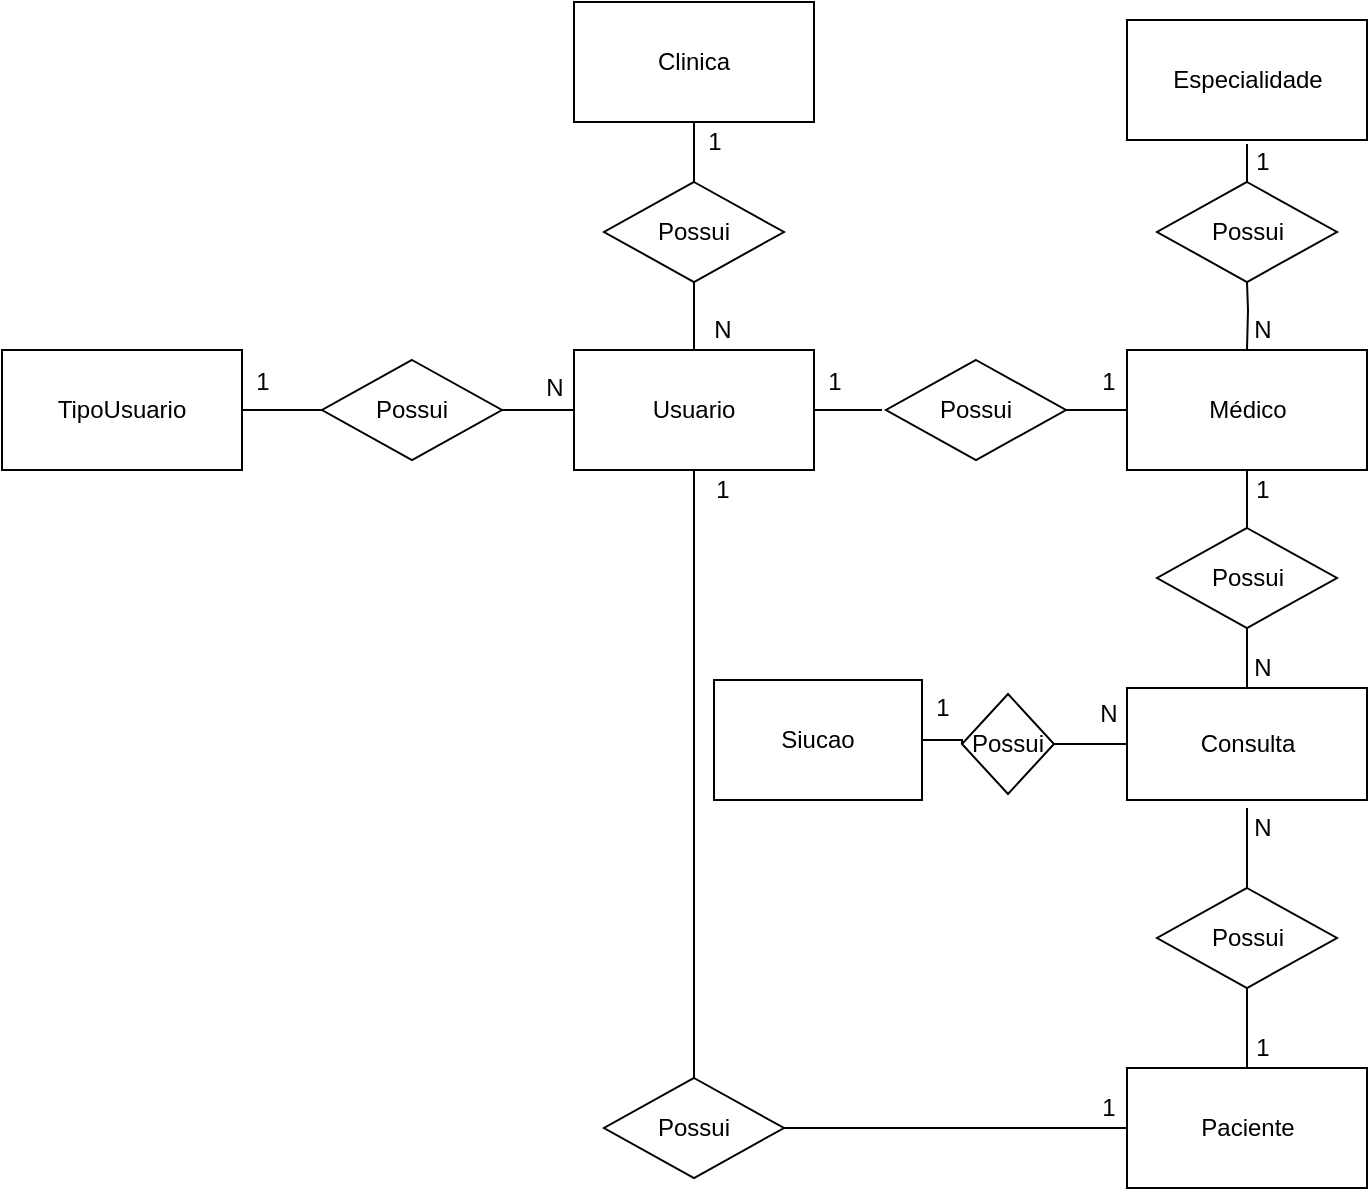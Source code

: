 <mxfile version="12.7.7" type="device" pages="2"><diagram id="RuFk4qwe4xV-EqyaMKS9" name="conceitual"><mxGraphModel dx="868" dy="457" grid="1" gridSize="10" guides="1" tooltips="1" connect="1" arrows="1" fold="1" page="1" pageScale="1" pageWidth="827" pageHeight="1169" math="0" shadow="0"><root><mxCell id="0"/><mxCell id="1" parent="0"/><mxCell id="WcSHdIo_2gc8PgyQm6v4-37" style="edgeStyle=orthogonalEdgeStyle;rounded=0;orthogonalLoop=1;jettySize=auto;html=1;entryX=0.5;entryY=0;entryDx=0;entryDy=0;endArrow=none;endFill=0;" parent="1" source="WcSHdIo_2gc8PgyQm6v4-1" target="WcSHdIo_2gc8PgyQm6v4-31" edge="1"><mxGeometry relative="1" as="geometry"/></mxCell><mxCell id="WcSHdIo_2gc8PgyQm6v4-1" value="Clinica" style="rounded=0;whiteSpace=wrap;html=1;" parent="1" vertex="1"><mxGeometry x="296" y="57" width="120" height="60" as="geometry"/></mxCell><mxCell id="WcSHdIo_2gc8PgyQm6v4-2" value="TipoUsuario" style="rounded=0;whiteSpace=wrap;html=1;" parent="1" vertex="1"><mxGeometry x="10" y="231" width="120" height="60" as="geometry"/></mxCell><mxCell id="KY5qZETHKExLNHLe4CAQ-16" style="edgeStyle=orthogonalEdgeStyle;rounded=0;orthogonalLoop=1;jettySize=auto;html=1;endArrow=none;endFill=0;" parent="1" source="WcSHdIo_2gc8PgyQm6v4-3" edge="1"><mxGeometry relative="1" as="geometry"><mxPoint x="356" y="191" as="targetPoint"/></mxGeometry></mxCell><mxCell id="KY5qZETHKExLNHLe4CAQ-46" style="edgeStyle=orthogonalEdgeStyle;rounded=0;orthogonalLoop=1;jettySize=auto;html=1;endArrow=none;endFill=0;" parent="1" source="WcSHdIo_2gc8PgyQm6v4-3" target="KY5qZETHKExLNHLe4CAQ-21" edge="1"><mxGeometry relative="1" as="geometry"/></mxCell><mxCell id="KY5qZETHKExLNHLe4CAQ-50" style="edgeStyle=orthogonalEdgeStyle;rounded=0;orthogonalLoop=1;jettySize=auto;html=1;endArrow=none;endFill=0;" parent="1" source="WcSHdIo_2gc8PgyQm6v4-3" edge="1"><mxGeometry relative="1" as="geometry"><mxPoint x="450" y="261" as="targetPoint"/></mxGeometry></mxCell><mxCell id="WcSHdIo_2gc8PgyQm6v4-3" value="Usuario" style="rounded=0;whiteSpace=wrap;html=1;" parent="1" vertex="1"><mxGeometry x="296" y="231" width="120" height="60" as="geometry"/></mxCell><mxCell id="WcSHdIo_2gc8PgyQm6v4-4" value="Paciente" style="rounded=0;whiteSpace=wrap;html=1;" parent="1" vertex="1"><mxGeometry x="572.5" y="590" width="120" height="60" as="geometry"/></mxCell><mxCell id="KY5qZETHKExLNHLe4CAQ-45" style="edgeStyle=orthogonalEdgeStyle;rounded=0;orthogonalLoop=1;jettySize=auto;html=1;endArrow=none;endFill=0;" parent="1" target="WcSHdIo_2gc8PgyQm6v4-34" edge="1"><mxGeometry relative="1" as="geometry"><mxPoint x="632.5" y="231" as="sourcePoint"/></mxGeometry></mxCell><mxCell id="XSVISD4m8qYVbYSsgPf4-9" value="" style="edgeStyle=orthogonalEdgeStyle;rounded=0;orthogonalLoop=1;jettySize=auto;html=1;endArrow=none;endFill=0;" parent="1" source="WcSHdIo_2gc8PgyQm6v4-6" target="WcSHdIo_2gc8PgyQm6v4-18" edge="1"><mxGeometry relative="1" as="geometry"/></mxCell><mxCell id="WcSHdIo_2gc8PgyQm6v4-6" value="Consulta" style="rounded=0;whiteSpace=wrap;html=1;" parent="1" vertex="1"><mxGeometry x="572.5" y="400" width="120" height="56" as="geometry"/></mxCell><mxCell id="WcSHdIo_2gc8PgyQm6v4-7" value="Especialidade" style="rounded=0;whiteSpace=wrap;html=1;" parent="1" vertex="1"><mxGeometry x="572.5" y="66" width="120" height="60" as="geometry"/></mxCell><mxCell id="KY5qZETHKExLNHLe4CAQ-51" style="edgeStyle=orthogonalEdgeStyle;rounded=0;orthogonalLoop=1;jettySize=auto;html=1;entryX=0;entryY=0.5;entryDx=0;entryDy=0;endArrow=none;endFill=0;" parent="1" source="WcSHdIo_2gc8PgyQm6v4-14" target="WcSHdIo_2gc8PgyQm6v4-5" edge="1"><mxGeometry relative="1" as="geometry"/></mxCell><mxCell id="WcSHdIo_2gc8PgyQm6v4-14" value="Possui" style="rhombus;whiteSpace=wrap;html=1;" parent="1" vertex="1"><mxGeometry x="452" y="236" width="90" height="50" as="geometry"/></mxCell><mxCell id="KY5qZETHKExLNHLe4CAQ-48" style="edgeStyle=orthogonalEdgeStyle;rounded=0;orthogonalLoop=1;jettySize=auto;html=1;entryX=1;entryY=0.5;entryDx=0;entryDy=0;endArrow=none;endFill=0;" parent="1" source="WcSHdIo_2gc8PgyQm6v4-8" target="WcSHdIo_2gc8PgyQm6v4-2" edge="1"><mxGeometry relative="1" as="geometry"/></mxCell><mxCell id="KY5qZETHKExLNHLe4CAQ-49" style="edgeStyle=orthogonalEdgeStyle;rounded=0;orthogonalLoop=1;jettySize=auto;html=1;entryX=0;entryY=0.5;entryDx=0;entryDy=0;endArrow=none;endFill=0;" parent="1" source="WcSHdIo_2gc8PgyQm6v4-8" target="WcSHdIo_2gc8PgyQm6v4-3" edge="1"><mxGeometry relative="1" as="geometry"/></mxCell><mxCell id="WcSHdIo_2gc8PgyQm6v4-8" value="Possui" style="rhombus;whiteSpace=wrap;html=1;" parent="1" vertex="1"><mxGeometry x="170" y="236" width="90" height="50" as="geometry"/></mxCell><mxCell id="KY5qZETHKExLNHLe4CAQ-52" style="edgeStyle=orthogonalEdgeStyle;rounded=0;orthogonalLoop=1;jettySize=auto;html=1;entryX=0.5;entryY=1;entryDx=0;entryDy=0;endArrow=none;endFill=0;" parent="1" source="WcSHdIo_2gc8PgyQm6v4-18" target="WcSHdIo_2gc8PgyQm6v4-5" edge="1"><mxGeometry relative="1" as="geometry"/></mxCell><mxCell id="KY5qZETHKExLNHLe4CAQ-53" style="edgeStyle=orthogonalEdgeStyle;rounded=0;orthogonalLoop=1;jettySize=auto;html=1;endArrow=none;endFill=0;" parent="1" source="WcSHdIo_2gc8PgyQm6v4-18" target="WcSHdIo_2gc8PgyQm6v4-6" edge="1"><mxGeometry relative="1" as="geometry"/></mxCell><mxCell id="WcSHdIo_2gc8PgyQm6v4-18" value="Possui" style="rhombus;whiteSpace=wrap;html=1;" parent="1" vertex="1"><mxGeometry x="587.5" y="320" width="90" height="50" as="geometry"/></mxCell><mxCell id="KY5qZETHKExLNHLe4CAQ-58" style="edgeStyle=orthogonalEdgeStyle;rounded=0;orthogonalLoop=1;jettySize=auto;html=1;entryX=0;entryY=0.5;entryDx=0;entryDy=0;endArrow=none;endFill=0;" parent="1" source="KY5qZETHKExLNHLe4CAQ-21" target="WcSHdIo_2gc8PgyQm6v4-4" edge="1"><mxGeometry relative="1" as="geometry"/></mxCell><mxCell id="KY5qZETHKExLNHLe4CAQ-21" value="Possui" style="rhombus;whiteSpace=wrap;html=1;" parent="1" vertex="1"><mxGeometry x="311" y="595" width="90" height="50" as="geometry"/></mxCell><mxCell id="WcSHdIo_2gc8PgyQm6v4-31" value="Possui" style="rhombus;whiteSpace=wrap;html=1;" parent="1" vertex="1"><mxGeometry x="311" y="147" width="90" height="50" as="geometry"/></mxCell><mxCell id="WcSHdIo_2gc8PgyQm6v4-33" style="edgeStyle=orthogonalEdgeStyle;rounded=0;orthogonalLoop=1;jettySize=auto;html=1;entryX=0.5;entryY=0;entryDx=0;entryDy=0;endArrow=none;endFill=0;" parent="1" target="WcSHdIo_2gc8PgyQm6v4-34" edge="1"><mxGeometry relative="1" as="geometry"><mxPoint x="632.5" y="128" as="sourcePoint"/></mxGeometry></mxCell><mxCell id="WcSHdIo_2gc8PgyQm6v4-34" value="Possui" style="rhombus;whiteSpace=wrap;html=1;" parent="1" vertex="1"><mxGeometry x="587.5" y="147" width="90" height="50" as="geometry"/></mxCell><mxCell id="WcSHdIo_2gc8PgyQm6v4-41" value="1" style="text;html=1;align=center;verticalAlign=middle;resizable=0;points=[];autosize=1;" parent="1" vertex="1"><mxGeometry x="356" y="117" width="20" height="20" as="geometry"/></mxCell><mxCell id="KY5qZETHKExLNHLe4CAQ-11" value="1" style="text;html=1;align=center;verticalAlign=middle;resizable=0;points=[];autosize=1;" parent="1" vertex="1"><mxGeometry x="416" y="237" width="20" height="20" as="geometry"/></mxCell><mxCell id="WcSHdIo_2gc8PgyQm6v4-5" value="Médico" style="rounded=0;whiteSpace=wrap;html=1;" parent="1" vertex="1"><mxGeometry x="572.5" y="231" width="120" height="60" as="geometry"/></mxCell><mxCell id="KY5qZETHKExLNHLe4CAQ-56" style="edgeStyle=orthogonalEdgeStyle;rounded=0;orthogonalLoop=1;jettySize=auto;html=1;entryX=0.5;entryY=0;entryDx=0;entryDy=0;endArrow=none;endFill=0;" parent="1" source="KY5qZETHKExLNHLe4CAQ-54" target="WcSHdIo_2gc8PgyQm6v4-4" edge="1"><mxGeometry relative="1" as="geometry"/></mxCell><mxCell id="KY5qZETHKExLNHLe4CAQ-57" style="edgeStyle=orthogonalEdgeStyle;rounded=0;orthogonalLoop=1;jettySize=auto;html=1;endArrow=none;endFill=0;" parent="1" source="KY5qZETHKExLNHLe4CAQ-54" edge="1"><mxGeometry relative="1" as="geometry"><mxPoint x="632.5" y="460" as="targetPoint"/></mxGeometry></mxCell><mxCell id="KY5qZETHKExLNHLe4CAQ-54" value="Possui" style="rhombus;whiteSpace=wrap;html=1;" parent="1" vertex="1"><mxGeometry x="587.5" y="500" width="90" height="50" as="geometry"/></mxCell><mxCell id="XSVISD4m8qYVbYSsgPf4-1" value="N" style="text;html=1;align=center;verticalAlign=middle;resizable=0;points=[];autosize=1;" parent="1" vertex="1"><mxGeometry x="360" y="211" width="20" height="20" as="geometry"/></mxCell><mxCell id="XSVISD4m8qYVbYSsgPf4-2" value="1" style="text;html=1;align=center;verticalAlign=middle;resizable=0;points=[];autosize=1;" parent="1" vertex="1"><mxGeometry x="552.5" y="237" width="20" height="20" as="geometry"/></mxCell><mxCell id="XSVISD4m8qYVbYSsgPf4-3" value="1" style="text;html=1;align=center;verticalAlign=middle;resizable=0;points=[];autosize=1;" parent="1" vertex="1"><mxGeometry x="130" y="237" width="20" height="20" as="geometry"/></mxCell><mxCell id="XSVISD4m8qYVbYSsgPf4-4" value="N" style="text;html=1;align=center;verticalAlign=middle;resizable=0;points=[];autosize=1;" parent="1" vertex="1"><mxGeometry x="276" y="240" width="20" height="20" as="geometry"/></mxCell><mxCell id="XSVISD4m8qYVbYSsgPf4-5" value="1" style="text;html=1;align=center;verticalAlign=middle;resizable=0;points=[];autosize=1;" parent="1" vertex="1"><mxGeometry x="630" y="127" width="20" height="20" as="geometry"/></mxCell><mxCell id="XSVISD4m8qYVbYSsgPf4-6" value="N" style="text;html=1;align=center;verticalAlign=middle;resizable=0;points=[];autosize=1;" parent="1" vertex="1"><mxGeometry x="630" y="211" width="20" height="20" as="geometry"/></mxCell><mxCell id="XSVISD4m8qYVbYSsgPf4-7" value="1" style="text;html=1;align=center;verticalAlign=middle;resizable=0;points=[];autosize=1;" parent="1" vertex="1"><mxGeometry x="630" y="291" width="20" height="20" as="geometry"/></mxCell><mxCell id="XSVISD4m8qYVbYSsgPf4-8" value="N" style="text;html=1;align=center;verticalAlign=middle;resizable=0;points=[];autosize=1;" parent="1" vertex="1"><mxGeometry x="630" y="380" width="20" height="20" as="geometry"/></mxCell><mxCell id="XSVISD4m8qYVbYSsgPf4-10" value="N" style="text;html=1;align=center;verticalAlign=middle;resizable=0;points=[];autosize=1;" parent="1" vertex="1"><mxGeometry x="630" y="460" width="20" height="20" as="geometry"/></mxCell><mxCell id="XSVISD4m8qYVbYSsgPf4-11" value="1" style="text;html=1;align=center;verticalAlign=middle;resizable=0;points=[];autosize=1;" parent="1" vertex="1"><mxGeometry x="630" y="570" width="20" height="20" as="geometry"/></mxCell><mxCell id="XSVISD4m8qYVbYSsgPf4-12" value="1" style="text;html=1;align=center;verticalAlign=middle;resizable=0;points=[];autosize=1;" parent="1" vertex="1"><mxGeometry x="552.5" y="600" width="20" height="20" as="geometry"/></mxCell><mxCell id="XSVISD4m8qYVbYSsgPf4-14" value="1" style="text;html=1;align=center;verticalAlign=middle;resizable=0;points=[];autosize=1;" parent="1" vertex="1"><mxGeometry x="360" y="291" width="20" height="20" as="geometry"/></mxCell><mxCell id="faRVFlj08n5eVRFtODTy-3" style="edgeStyle=orthogonalEdgeStyle;rounded=0;orthogonalLoop=1;jettySize=auto;html=1;endArrow=none;endFill=0;" parent="1" source="faRVFlj08n5eVRFtODTy-1" target="faRVFlj08n5eVRFtODTy-2" edge="1"><mxGeometry relative="1" as="geometry"/></mxCell><mxCell id="faRVFlj08n5eVRFtODTy-1" value="Siucao" style="rounded=0;whiteSpace=wrap;html=1;" parent="1" vertex="1"><mxGeometry x="366" y="396" width="104" height="60" as="geometry"/></mxCell><mxCell id="faRVFlj08n5eVRFtODTy-4" style="edgeStyle=orthogonalEdgeStyle;rounded=0;orthogonalLoop=1;jettySize=auto;html=1;endArrow=none;endFill=0;" parent="1" source="faRVFlj08n5eVRFtODTy-2" target="WcSHdIo_2gc8PgyQm6v4-6" edge="1"><mxGeometry relative="1" as="geometry"/></mxCell><mxCell id="faRVFlj08n5eVRFtODTy-2" value="Possui" style="rhombus;whiteSpace=wrap;html=1;" parent="1" vertex="1"><mxGeometry x="490" y="403" width="46" height="50" as="geometry"/></mxCell><mxCell id="Fd5E_0vE0dUHkSM8n6EK-1" value="1" style="text;html=1;align=center;verticalAlign=middle;resizable=0;points=[];autosize=1;" parent="1" vertex="1"><mxGeometry x="470" y="400" width="20" height="20" as="geometry"/></mxCell><mxCell id="Fd5E_0vE0dUHkSM8n6EK-2" value="N" style="text;html=1;align=center;verticalAlign=middle;resizable=0;points=[];autosize=1;" parent="1" vertex="1"><mxGeometry x="552.5" y="403" width="20" height="20" as="geometry"/></mxCell></root></mxGraphModel></diagram><diagram id="s0Ot4YhMmu0laSpEWo1T" name="logico"><mxGraphModel dx="868" dy="457" grid="1" gridSize="10" guides="1" tooltips="1" connect="1" arrows="1" fold="1" page="1" pageScale="1" pageWidth="827" pageHeight="1169" math="0" shadow="0"><root><mxCell id="5oRmXCUnmWZnpvAc9m3t-0"/><mxCell id="5oRmXCUnmWZnpvAc9m3t-1" parent="5oRmXCUnmWZnpvAc9m3t-0"/><mxCell id="AgnaZZVJQ6TPUi8dDzvD-0" value="TipoUsuario" style="swimlane;fontStyle=0;childLayout=stackLayout;horizontal=1;startSize=26;fillColor=#e0e0e0;horizontalStack=0;resizeParent=1;resizeParentMax=0;resizeLast=0;collapsible=1;marginBottom=0;swimlaneFillColor=#ffffff;align=center;fontSize=14;" parent="5oRmXCUnmWZnpvAc9m3t-1" vertex="1"><mxGeometry x="20" y="20" width="180" height="82" as="geometry"/></mxCell><mxCell id="AgnaZZVJQ6TPUi8dDzvD-1" value="IDTipoUsuario(int)" style="shape=partialRectangle;top=0;left=0;right=0;bottom=1;align=left;verticalAlign=middle;fillColor=none;spacingLeft=34;spacingRight=4;overflow=hidden;rotatable=0;points=[[0,0.5],[1,0.5]];portConstraint=eastwest;dropTarget=0;fontStyle=5;fontSize=12;" parent="AgnaZZVJQ6TPUi8dDzvD-0" vertex="1"><mxGeometry y="26" width="180" height="30" as="geometry"/></mxCell><mxCell id="AgnaZZVJQ6TPUi8dDzvD-2" value="PK" style="shape=partialRectangle;top=0;left=0;bottom=0;fillColor=none;align=left;verticalAlign=middle;spacingLeft=4;spacingRight=4;overflow=hidden;rotatable=0;points=[];portConstraint=eastwest;part=1;fontSize=12;" parent="AgnaZZVJQ6TPUi8dDzvD-1" vertex="1" connectable="0"><mxGeometry width="30" height="30" as="geometry"/></mxCell><mxCell id="AgnaZZVJQ6TPUi8dDzvD-3" value="TituloTipoUsario(varchar)" style="shape=partialRectangle;top=0;left=0;right=0;bottom=0;align=left;verticalAlign=top;fillColor=none;spacingLeft=34;spacingRight=4;overflow=hidden;rotatable=0;points=[[0,0.5],[1,0.5]];portConstraint=eastwest;dropTarget=0;fontSize=12;" parent="AgnaZZVJQ6TPUi8dDzvD-0" vertex="1"><mxGeometry y="56" width="180" height="26" as="geometry"/></mxCell><mxCell id="AgnaZZVJQ6TPUi8dDzvD-4" value="" style="shape=partialRectangle;top=0;left=0;bottom=0;fillColor=none;align=left;verticalAlign=top;spacingLeft=4;spacingRight=4;overflow=hidden;rotatable=0;points=[];portConstraint=eastwest;part=1;fontSize=12;" parent="AgnaZZVJQ6TPUi8dDzvD-3" vertex="1" connectable="0"><mxGeometry width="30" height="26" as="geometry"/></mxCell><mxCell id="AgnaZZVJQ6TPUi8dDzvD-11" value="Clinica" style="swimlane;fontStyle=0;childLayout=stackLayout;horizontal=1;startSize=26;fillColor=#e0e0e0;horizontalStack=0;resizeParent=1;resizeParentMax=0;resizeLast=0;collapsible=1;marginBottom=0;swimlaneFillColor=#ffffff;align=center;fontSize=14;" parent="5oRmXCUnmWZnpvAc9m3t-1" vertex="1"><mxGeometry x="630" y="20" width="170" height="200" as="geometry"/></mxCell><mxCell id="AgnaZZVJQ6TPUi8dDzvD-12" value="IDClinica(int)" style="shape=partialRectangle;top=0;left=0;right=0;bottom=1;align=left;verticalAlign=middle;fillColor=none;spacingLeft=34;spacingRight=4;overflow=hidden;rotatable=0;points=[[0,0.5],[1,0.5]];portConstraint=eastwest;dropTarget=0;fontStyle=5;fontSize=12;" parent="AgnaZZVJQ6TPUi8dDzvD-11" vertex="1"><mxGeometry y="26" width="170" height="30" as="geometry"/></mxCell><mxCell id="AgnaZZVJQ6TPUi8dDzvD-13" value="PK" style="shape=partialRectangle;top=0;left=0;bottom=0;fillColor=none;align=left;verticalAlign=middle;spacingLeft=4;spacingRight=4;overflow=hidden;rotatable=0;points=[];portConstraint=eastwest;part=1;fontSize=12;" parent="AgnaZZVJQ6TPUi8dDzvD-12" vertex="1" connectable="0"><mxGeometry width="30" height="30" as="geometry"/></mxCell><mxCell id="AgnaZZVJQ6TPUi8dDzvD-14" value="NomeFantasia(varchar)" style="shape=partialRectangle;top=0;left=0;right=0;bottom=0;align=left;verticalAlign=top;fillColor=none;spacingLeft=34;spacingRight=4;overflow=hidden;rotatable=0;points=[[0,0.5],[1,0.5]];portConstraint=eastwest;dropTarget=0;fontSize=12;" parent="AgnaZZVJQ6TPUi8dDzvD-11" vertex="1"><mxGeometry y="56" width="170" height="26" as="geometry"/></mxCell><mxCell id="AgnaZZVJQ6TPUi8dDzvD-15" value="" style="shape=partialRectangle;top=0;left=0;bottom=0;fillColor=none;align=left;verticalAlign=top;spacingLeft=4;spacingRight=4;overflow=hidden;rotatable=0;points=[];portConstraint=eastwest;part=1;fontSize=12;" parent="AgnaZZVJQ6TPUi8dDzvD-14" vertex="1" connectable="0"><mxGeometry width="30" height="26" as="geometry"/></mxCell><mxCell id="AgnaZZVJQ6TPUi8dDzvD-16" value="CNPJ(char)" style="shape=partialRectangle;top=0;left=0;right=0;bottom=0;align=left;verticalAlign=top;fillColor=none;spacingLeft=34;spacingRight=4;overflow=hidden;rotatable=0;points=[[0,0.5],[1,0.5]];portConstraint=eastwest;dropTarget=0;fontSize=12;" parent="AgnaZZVJQ6TPUi8dDzvD-11" vertex="1"><mxGeometry y="82" width="170" height="26" as="geometry"/></mxCell><mxCell id="AgnaZZVJQ6TPUi8dDzvD-17" value="" style="shape=partialRectangle;top=0;left=0;bottom=0;fillColor=none;align=left;verticalAlign=top;spacingLeft=4;spacingRight=4;overflow=hidden;rotatable=0;points=[];portConstraint=eastwest;part=1;fontSize=12;" parent="AgnaZZVJQ6TPUi8dDzvD-16" vertex="1" connectable="0"><mxGeometry width="30" height="26" as="geometry"/></mxCell><mxCell id="AgnaZZVJQ6TPUi8dDzvD-18" value="RazaoSocial(varchar)" style="shape=partialRectangle;top=0;left=0;right=0;bottom=0;align=left;verticalAlign=top;fillColor=none;spacingLeft=34;spacingRight=4;overflow=hidden;rotatable=0;points=[[0,0.5],[1,0.5]];portConstraint=eastwest;dropTarget=0;fontSize=12;" parent="AgnaZZVJQ6TPUi8dDzvD-11" vertex="1"><mxGeometry y="108" width="170" height="26" as="geometry"/></mxCell><mxCell id="AgnaZZVJQ6TPUi8dDzvD-19" value="" style="shape=partialRectangle;top=0;left=0;bottom=0;fillColor=none;align=left;verticalAlign=top;spacingLeft=4;spacingRight=4;overflow=hidden;rotatable=0;points=[];portConstraint=eastwest;part=1;fontSize=12;" parent="AgnaZZVJQ6TPUi8dDzvD-18" vertex="1" connectable="0"><mxGeometry width="30" height="26" as="geometry"/></mxCell><mxCell id="JjBJTIEKaPLF-sxLhMmK-52" value="EnderecoClinica(varchar)" style="shape=partialRectangle;top=0;left=0;right=0;bottom=0;align=left;verticalAlign=top;fillColor=none;spacingLeft=34;spacingRight=4;overflow=hidden;rotatable=0;points=[[0,0.5],[1,0.5]];portConstraint=eastwest;dropTarget=0;fontSize=12;" parent="AgnaZZVJQ6TPUi8dDzvD-11" vertex="1"><mxGeometry y="134" width="170" height="26" as="geometry"/></mxCell><mxCell id="JjBJTIEKaPLF-sxLhMmK-53" value="" style="shape=partialRectangle;top=0;left=0;bottom=0;fillColor=none;align=left;verticalAlign=top;spacingLeft=4;spacingRight=4;overflow=hidden;rotatable=0;points=[];portConstraint=eastwest;part=1;fontSize=12;" parent="JjBJTIEKaPLF-sxLhMmK-52" vertex="1" connectable="0"><mxGeometry width="30" height="26" as="geometry"/></mxCell><mxCell id="JjBJTIEKaPLF-sxLhMmK-54" value="HorarioFuncionamento&#xA;(varchar)" style="shape=partialRectangle;top=0;left=0;right=0;bottom=0;align=left;verticalAlign=top;fillColor=none;spacingLeft=34;spacingRight=4;overflow=hidden;rotatable=0;points=[[0,0.5],[1,0.5]];portConstraint=eastwest;dropTarget=0;fontSize=12;" parent="AgnaZZVJQ6TPUi8dDzvD-11" vertex="1"><mxGeometry y="160" width="170" height="40" as="geometry"/></mxCell><mxCell id="JjBJTIEKaPLF-sxLhMmK-55" value="" style="shape=partialRectangle;top=0;left=0;bottom=0;fillColor=none;align=left;verticalAlign=top;spacingLeft=4;spacingRight=4;overflow=hidden;rotatable=0;points=[];portConstraint=eastwest;part=1;fontSize=12;" parent="JjBJTIEKaPLF-sxLhMmK-54" vertex="1" connectable="0"><mxGeometry width="30" height="40" as="geometry"/></mxCell><mxCell id="AgnaZZVJQ6TPUi8dDzvD-22" value="Usuario" style="swimlane;fontStyle=0;childLayout=stackLayout;horizontal=1;startSize=26;fillColor=#e0e0e0;horizontalStack=0;resizeParent=1;resizeParentMax=0;resizeLast=0;collapsible=1;marginBottom=0;swimlaneFillColor=#ffffff;align=center;fontSize=14;" parent="5oRmXCUnmWZnpvAc9m3t-1" vertex="1"><mxGeometry x="320" y="40" width="160" height="178" as="geometry"/></mxCell><mxCell id="AgnaZZVJQ6TPUi8dDzvD-23" value="IDUsuario(int)" style="shape=partialRectangle;top=0;left=0;right=0;bottom=1;align=left;verticalAlign=middle;fillColor=none;spacingLeft=34;spacingRight=4;overflow=hidden;rotatable=0;points=[[0,0.5],[1,0.5]];portConstraint=eastwest;dropTarget=0;fontStyle=5;fontSize=12;" parent="AgnaZZVJQ6TPUi8dDzvD-22" vertex="1"><mxGeometry y="26" width="160" height="30" as="geometry"/></mxCell><mxCell id="AgnaZZVJQ6TPUi8dDzvD-24" value="PK" style="shape=partialRectangle;top=0;left=0;bottom=0;fillColor=none;align=left;verticalAlign=middle;spacingLeft=4;spacingRight=4;overflow=hidden;rotatable=0;points=[];portConstraint=eastwest;part=1;fontSize=12;" parent="AgnaZZVJQ6TPUi8dDzvD-23" vertex="1" connectable="0"><mxGeometry width="30" height="30" as="geometry"/></mxCell><mxCell id="JjBJTIEKaPLF-sxLhMmK-63" value="IDTipoUsuario(int)" style="shape=partialRectangle;top=0;left=0;right=0;bottom=1;align=left;verticalAlign=middle;fillColor=none;spacingLeft=34;spacingRight=4;overflow=hidden;rotatable=0;points=[[0,0.5],[1,0.5]];portConstraint=eastwest;dropTarget=0;fontStyle=5;fontSize=12;" parent="AgnaZZVJQ6TPUi8dDzvD-22" vertex="1"><mxGeometry y="56" width="160" height="30" as="geometry"/></mxCell><mxCell id="JjBJTIEKaPLF-sxLhMmK-64" value="FK1" style="shape=partialRectangle;top=0;left=0;bottom=0;fillColor=none;align=left;verticalAlign=middle;spacingLeft=4;spacingRight=4;overflow=hidden;rotatable=0;points=[];portConstraint=eastwest;part=1;fontSize=12;" parent="JjBJTIEKaPLF-sxLhMmK-63" vertex="1" connectable="0"><mxGeometry width="30" height="30" as="geometry"/></mxCell><mxCell id="JjBJTIEKaPLF-sxLhMmK-65" value="IDClinica(int)" style="shape=partialRectangle;top=0;left=0;right=0;bottom=1;align=left;verticalAlign=middle;fillColor=none;spacingLeft=34;spacingRight=4;overflow=hidden;rotatable=0;points=[[0,0.5],[1,0.5]];portConstraint=eastwest;dropTarget=0;fontStyle=5;fontSize=12;" parent="AgnaZZVJQ6TPUi8dDzvD-22" vertex="1"><mxGeometry y="86" width="160" height="30" as="geometry"/></mxCell><mxCell id="JjBJTIEKaPLF-sxLhMmK-66" value="FK2" style="shape=partialRectangle;top=0;left=0;bottom=0;fillColor=none;align=left;verticalAlign=middle;spacingLeft=4;spacingRight=4;overflow=hidden;rotatable=0;points=[];portConstraint=eastwest;part=1;fontSize=12;" parent="JjBJTIEKaPLF-sxLhMmK-65" vertex="1" connectable="0"><mxGeometry width="30" height="30" as="geometry"/></mxCell><mxCell id="JjBJTIEKaPLF-sxLhMmK-77" value="Email(varchar)" style="shape=partialRectangle;top=0;left=0;right=0;bottom=0;align=left;verticalAlign=top;fillColor=none;spacingLeft=34;spacingRight=4;overflow=hidden;rotatable=0;points=[[0,0.5],[1,0.5]];portConstraint=eastwest;dropTarget=0;fontSize=12;" parent="AgnaZZVJQ6TPUi8dDzvD-22" vertex="1"><mxGeometry y="116" width="160" height="26" as="geometry"/></mxCell><mxCell id="JjBJTIEKaPLF-sxLhMmK-78" value="" style="shape=partialRectangle;top=0;left=0;bottom=0;fillColor=none;align=left;verticalAlign=top;spacingLeft=4;spacingRight=4;overflow=hidden;rotatable=0;points=[];portConstraint=eastwest;part=1;fontSize=12;" parent="JjBJTIEKaPLF-sxLhMmK-77" vertex="1" connectable="0"><mxGeometry width="30" height="26" as="geometry"/></mxCell><mxCell id="JjBJTIEKaPLF-sxLhMmK-75" value="Senha(varchar)" style="shape=partialRectangle;top=0;left=0;right=0;bottom=0;align=left;verticalAlign=top;fillColor=none;spacingLeft=34;spacingRight=4;overflow=hidden;rotatable=0;points=[[0,0.5],[1,0.5]];portConstraint=eastwest;dropTarget=0;fontSize=12;" parent="AgnaZZVJQ6TPUi8dDzvD-22" vertex="1"><mxGeometry y="142" width="160" height="26" as="geometry"/></mxCell><mxCell id="JjBJTIEKaPLF-sxLhMmK-76" value="" style="shape=partialRectangle;top=0;left=0;bottom=0;fillColor=none;align=left;verticalAlign=top;spacingLeft=4;spacingRight=4;overflow=hidden;rotatable=0;points=[];portConstraint=eastwest;part=1;fontSize=12;" parent="JjBJTIEKaPLF-sxLhMmK-75" vertex="1" connectable="0"><mxGeometry width="30" height="26" as="geometry"/></mxCell><mxCell id="AgnaZZVJQ6TPUi8dDzvD-31" value="" style="shape=partialRectangle;top=0;left=0;right=0;bottom=0;align=left;verticalAlign=top;fillColor=none;spacingLeft=34;spacingRight=4;overflow=hidden;rotatable=0;points=[[0,0.5],[1,0.5]];portConstraint=eastwest;dropTarget=0;fontSize=12;" parent="AgnaZZVJQ6TPUi8dDzvD-22" vertex="1"><mxGeometry y="168" width="160" height="10" as="geometry"/></mxCell><mxCell id="AgnaZZVJQ6TPUi8dDzvD-32" value="" style="shape=partialRectangle;top=0;left=0;bottom=0;fillColor=none;align=left;verticalAlign=top;spacingLeft=4;spacingRight=4;overflow=hidden;rotatable=0;points=[];portConstraint=eastwest;part=1;fontSize=12;" parent="AgnaZZVJQ6TPUi8dDzvD-31" vertex="1" connectable="0"><mxGeometry width="30" height="10" as="geometry"/></mxCell><mxCell id="JjBJTIEKaPLF-sxLhMmK-0" value="Paciente" style="swimlane;fontStyle=0;childLayout=stackLayout;horizontal=1;startSize=26;fillColor=#e0e0e0;horizontalStack=0;resizeParent=1;resizeParentMax=0;resizeLast=0;collapsible=1;marginBottom=0;swimlaneFillColor=#ffffff;align=center;fontSize=14;" parent="5oRmXCUnmWZnpvAc9m3t-1" vertex="1"><mxGeometry x="15" y="170" width="190" height="252" as="geometry"/></mxCell><mxCell id="JjBJTIEKaPLF-sxLhMmK-1" value="IDPaciente(int)" style="shape=partialRectangle;top=0;left=0;right=0;bottom=1;align=left;verticalAlign=middle;fillColor=none;spacingLeft=34;spacingRight=4;overflow=hidden;rotatable=0;points=[[0,0.5],[1,0.5]];portConstraint=eastwest;dropTarget=0;fontStyle=5;fontSize=12;" parent="JjBJTIEKaPLF-sxLhMmK-0" vertex="1"><mxGeometry y="26" width="190" height="30" as="geometry"/></mxCell><mxCell id="JjBJTIEKaPLF-sxLhMmK-2" value="PK" style="shape=partialRectangle;top=0;left=0;bottom=0;fillColor=none;align=left;verticalAlign=middle;spacingLeft=4;spacingRight=4;overflow=hidden;rotatable=0;points=[];portConstraint=eastwest;part=1;fontSize=12;" parent="JjBJTIEKaPLF-sxLhMmK-1" vertex="1" connectable="0"><mxGeometry width="30" height="30" as="geometry"/></mxCell><mxCell id="JjBJTIEKaPLF-sxLhMmK-79" value="IDUsuario(int)" style="shape=partialRectangle;top=0;left=0;right=0;bottom=1;align=left;verticalAlign=middle;fillColor=none;spacingLeft=34;spacingRight=4;overflow=hidden;rotatable=0;points=[[0,0.5],[1,0.5]];portConstraint=eastwest;dropTarget=0;fontStyle=5;fontSize=12;" parent="JjBJTIEKaPLF-sxLhMmK-0" vertex="1"><mxGeometry y="56" width="190" height="30" as="geometry"/></mxCell><mxCell id="JjBJTIEKaPLF-sxLhMmK-80" value="FK1" style="shape=partialRectangle;top=0;left=0;bottom=0;fillColor=none;align=left;verticalAlign=middle;spacingLeft=4;spacingRight=4;overflow=hidden;rotatable=0;points=[];portConstraint=eastwest;part=1;fontSize=12;" parent="JjBJTIEKaPLF-sxLhMmK-79" vertex="1" connectable="0"><mxGeometry width="30" height="30" as="geometry"/></mxCell><mxCell id="JjBJTIEKaPLF-sxLhMmK-3" value="Nome(varchar)" style="shape=partialRectangle;top=0;left=0;right=0;bottom=0;align=left;verticalAlign=top;fillColor=none;spacingLeft=34;spacingRight=4;overflow=hidden;rotatable=0;points=[[0,0.5],[1,0.5]];portConstraint=eastwest;dropTarget=0;fontSize=12;" parent="JjBJTIEKaPLF-sxLhMmK-0" vertex="1"><mxGeometry y="86" width="190" height="26" as="geometry"/></mxCell><mxCell id="JjBJTIEKaPLF-sxLhMmK-4" value="" style="shape=partialRectangle;top=0;left=0;bottom=0;fillColor=none;align=left;verticalAlign=top;spacingLeft=4;spacingRight=4;overflow=hidden;rotatable=0;points=[];portConstraint=eastwest;part=1;fontSize=12;" parent="JjBJTIEKaPLF-sxLhMmK-3" vertex="1" connectable="0"><mxGeometry width="30" height="26" as="geometry"/></mxCell><mxCell id="vi3h_XQHoKWr6RR5pKWr-6" value="RG(varchar)" style="shape=partialRectangle;top=0;left=0;right=0;bottom=0;align=left;verticalAlign=top;fillColor=none;spacingLeft=34;spacingRight=4;overflow=hidden;rotatable=0;points=[[0,0.5],[1,0.5]];portConstraint=eastwest;dropTarget=0;fontSize=12;" vertex="1" parent="JjBJTIEKaPLF-sxLhMmK-0"><mxGeometry y="112" width="190" height="26" as="geometry"/></mxCell><mxCell id="vi3h_XQHoKWr6RR5pKWr-7" value="" style="shape=partialRectangle;top=0;left=0;bottom=0;fillColor=none;align=left;verticalAlign=top;spacingLeft=4;spacingRight=4;overflow=hidden;rotatable=0;points=[];portConstraint=eastwest;part=1;fontSize=12;" vertex="1" connectable="0" parent="vi3h_XQHoKWr6RR5pKWr-6"><mxGeometry width="30" height="26" as="geometry"/></mxCell><mxCell id="JjBJTIEKaPLF-sxLhMmK-5" value="CPF(varchar)" style="shape=partialRectangle;top=0;left=0;right=0;bottom=0;align=left;verticalAlign=top;fillColor=none;spacingLeft=34;spacingRight=4;overflow=hidden;rotatable=0;points=[[0,0.5],[1,0.5]];portConstraint=eastwest;dropTarget=0;fontSize=12;" parent="JjBJTIEKaPLF-sxLhMmK-0" vertex="1"><mxGeometry y="138" width="190" height="26" as="geometry"/></mxCell><mxCell id="JjBJTIEKaPLF-sxLhMmK-6" value="" style="shape=partialRectangle;top=0;left=0;bottom=0;fillColor=none;align=left;verticalAlign=top;spacingLeft=4;spacingRight=4;overflow=hidden;rotatable=0;points=[];portConstraint=eastwest;part=1;fontSize=12;" parent="JjBJTIEKaPLF-sxLhMmK-5" vertex="1" connectable="0"><mxGeometry width="30" height="26" as="geometry"/></mxCell><mxCell id="JjBJTIEKaPLF-sxLhMmK-7" value="DataNascimento(datetome2)" style="shape=partialRectangle;top=0;left=0;right=0;bottom=0;align=left;verticalAlign=top;fillColor=none;spacingLeft=34;spacingRight=4;overflow=hidden;rotatable=0;points=[[0,0.5],[1,0.5]];portConstraint=eastwest;dropTarget=0;fontSize=12;" parent="JjBJTIEKaPLF-sxLhMmK-0" vertex="1"><mxGeometry y="164" width="190" height="26" as="geometry"/></mxCell><mxCell id="JjBJTIEKaPLF-sxLhMmK-8" value="" style="shape=partialRectangle;top=0;left=0;bottom=0;fillColor=none;align=left;verticalAlign=top;spacingLeft=4;spacingRight=4;overflow=hidden;rotatable=0;points=[];portConstraint=eastwest;part=1;fontSize=12;" parent="JjBJTIEKaPLF-sxLhMmK-7" vertex="1" connectable="0"><mxGeometry width="30" height="26" as="geometry"/></mxCell><mxCell id="JjBJTIEKaPLF-sxLhMmK-81" value="EnderecoPaciente(Varchar)" style="shape=partialRectangle;top=0;left=0;right=0;bottom=0;align=left;verticalAlign=top;fillColor=none;spacingLeft=34;spacingRight=4;overflow=hidden;rotatable=0;points=[[0,0.5],[1,0.5]];portConstraint=eastwest;dropTarget=0;fontSize=12;" parent="JjBJTIEKaPLF-sxLhMmK-0" vertex="1"><mxGeometry y="190" width="190" height="26" as="geometry"/></mxCell><mxCell id="JjBJTIEKaPLF-sxLhMmK-82" value="" style="shape=partialRectangle;top=0;left=0;bottom=0;fillColor=none;align=left;verticalAlign=top;spacingLeft=4;spacingRight=4;overflow=hidden;rotatable=0;points=[];portConstraint=eastwest;part=1;fontSize=12;" parent="JjBJTIEKaPLF-sxLhMmK-81" vertex="1" connectable="0"><mxGeometry width="30" height="26" as="geometry"/></mxCell><mxCell id="kHzqN5axZEQN96bOgt0x-0" value="Telefone(varchar)" style="shape=partialRectangle;top=0;left=0;right=0;bottom=0;align=left;verticalAlign=top;fillColor=none;spacingLeft=34;spacingRight=4;overflow=hidden;rotatable=0;points=[[0,0.5],[1,0.5]];portConstraint=eastwest;dropTarget=0;fontSize=12;" parent="JjBJTIEKaPLF-sxLhMmK-0" vertex="1"><mxGeometry y="216" width="190" height="26" as="geometry"/></mxCell><mxCell id="kHzqN5axZEQN96bOgt0x-1" value="" style="shape=partialRectangle;top=0;left=0;bottom=0;fillColor=none;align=left;verticalAlign=top;spacingLeft=4;spacingRight=4;overflow=hidden;rotatable=0;points=[];portConstraint=eastwest;part=1;fontSize=12;" parent="kHzqN5axZEQN96bOgt0x-0" vertex="1" connectable="0"><mxGeometry width="30" height="26" as="geometry"/></mxCell><mxCell id="JjBJTIEKaPLF-sxLhMmK-9" value="" style="shape=partialRectangle;top=0;left=0;right=0;bottom=0;align=left;verticalAlign=top;fillColor=none;spacingLeft=34;spacingRight=4;overflow=hidden;rotatable=0;points=[[0,0.5],[1,0.5]];portConstraint=eastwest;dropTarget=0;fontSize=12;" parent="JjBJTIEKaPLF-sxLhMmK-0" vertex="1"><mxGeometry y="242" width="190" height="10" as="geometry"/></mxCell><mxCell id="JjBJTIEKaPLF-sxLhMmK-10" value="" style="shape=partialRectangle;top=0;left=0;bottom=0;fillColor=none;align=left;verticalAlign=top;spacingLeft=4;spacingRight=4;overflow=hidden;rotatable=0;points=[];portConstraint=eastwest;part=1;fontSize=12;" parent="JjBJTIEKaPLF-sxLhMmK-9" vertex="1" connectable="0"><mxGeometry width="30" height="10" as="geometry"/></mxCell><mxCell id="JjBJTIEKaPLF-sxLhMmK-11" value="Medico" style="swimlane;fontStyle=0;childLayout=stackLayout;horizontal=1;startSize=26;fillColor=#e0e0e0;horizontalStack=0;resizeParent=1;resizeParentMax=0;resizeLast=0;collapsible=1;marginBottom=0;swimlaneFillColor=#ffffff;align=center;fontSize=14;" parent="5oRmXCUnmWZnpvAc9m3t-1" vertex="1"><mxGeometry x="600" y="280" width="160" height="168" as="geometry"/></mxCell><mxCell id="JjBJTIEKaPLF-sxLhMmK-12" value="IDMedico(int)" style="shape=partialRectangle;top=0;left=0;right=0;bottom=1;align=left;verticalAlign=middle;fillColor=none;spacingLeft=34;spacingRight=4;overflow=hidden;rotatable=0;points=[[0,0.5],[1,0.5]];portConstraint=eastwest;dropTarget=0;fontStyle=5;fontSize=12;" parent="JjBJTIEKaPLF-sxLhMmK-11" vertex="1"><mxGeometry y="26" width="160" height="30" as="geometry"/></mxCell><mxCell id="JjBJTIEKaPLF-sxLhMmK-13" value="PK" style="shape=partialRectangle;top=0;left=0;bottom=0;fillColor=none;align=left;verticalAlign=middle;spacingLeft=4;spacingRight=4;overflow=hidden;rotatable=0;points=[];portConstraint=eastwest;part=1;fontSize=12;" parent="JjBJTIEKaPLF-sxLhMmK-12" vertex="1" connectable="0"><mxGeometry width="30" height="30" as="geometry"/></mxCell><mxCell id="JjBJTIEKaPLF-sxLhMmK-83" value="IDUsuario(int)" style="shape=partialRectangle;top=0;left=0;right=0;bottom=1;align=left;verticalAlign=middle;fillColor=none;spacingLeft=34;spacingRight=4;overflow=hidden;rotatable=0;points=[[0,0.5],[1,0.5]];portConstraint=eastwest;dropTarget=0;fontStyle=5;fontSize=12;" parent="JjBJTIEKaPLF-sxLhMmK-11" vertex="1"><mxGeometry y="56" width="160" height="30" as="geometry"/></mxCell><mxCell id="JjBJTIEKaPLF-sxLhMmK-84" value="FK1" style="shape=partialRectangle;top=0;left=0;bottom=0;fillColor=none;align=left;verticalAlign=middle;spacingLeft=4;spacingRight=4;overflow=hidden;rotatable=0;points=[];portConstraint=eastwest;part=1;fontSize=12;" parent="JjBJTIEKaPLF-sxLhMmK-83" vertex="1" connectable="0"><mxGeometry width="30" height="30" as="geometry"/></mxCell><mxCell id="JjBJTIEKaPLF-sxLhMmK-85" value="IDEspecialidade(int)" style="shape=partialRectangle;top=0;left=0;right=0;bottom=1;align=left;verticalAlign=middle;fillColor=none;spacingLeft=34;spacingRight=4;overflow=hidden;rotatable=0;points=[[0,0.5],[1,0.5]];portConstraint=eastwest;dropTarget=0;fontStyle=5;fontSize=12;" parent="JjBJTIEKaPLF-sxLhMmK-11" vertex="1"><mxGeometry y="86" width="160" height="30" as="geometry"/></mxCell><mxCell id="JjBJTIEKaPLF-sxLhMmK-86" value="FK2" style="shape=partialRectangle;top=0;left=0;bottom=0;fillColor=none;align=left;verticalAlign=middle;spacingLeft=4;spacingRight=4;overflow=hidden;rotatable=0;points=[];portConstraint=eastwest;part=1;fontSize=12;" parent="JjBJTIEKaPLF-sxLhMmK-85" vertex="1" connectable="0"><mxGeometry width="30" height="30" as="geometry"/></mxCell><mxCell id="JjBJTIEKaPLF-sxLhMmK-14" value="CRM(varchar)" style="shape=partialRectangle;top=0;left=0;right=0;bottom=0;align=left;verticalAlign=top;fillColor=none;spacingLeft=34;spacingRight=4;overflow=hidden;rotatable=0;points=[[0,0.5],[1,0.5]];portConstraint=eastwest;dropTarget=0;fontSize=12;" parent="JjBJTIEKaPLF-sxLhMmK-11" vertex="1"><mxGeometry y="116" width="160" height="26" as="geometry"/></mxCell><mxCell id="JjBJTIEKaPLF-sxLhMmK-15" value="" style="shape=partialRectangle;top=0;left=0;bottom=0;fillColor=none;align=left;verticalAlign=top;spacingLeft=4;spacingRight=4;overflow=hidden;rotatable=0;points=[];portConstraint=eastwest;part=1;fontSize=12;" parent="JjBJTIEKaPLF-sxLhMmK-14" vertex="1" connectable="0"><mxGeometry width="30" height="26" as="geometry"/></mxCell><mxCell id="vi3h_XQHoKWr6RR5pKWr-2" value="Nome(varchar)" style="shape=partialRectangle;top=0;left=0;right=0;bottom=0;align=left;verticalAlign=top;fillColor=none;spacingLeft=34;spacingRight=4;overflow=hidden;rotatable=0;points=[[0,0.5],[1,0.5]];portConstraint=eastwest;dropTarget=0;fontSize=12;" vertex="1" parent="JjBJTIEKaPLF-sxLhMmK-11"><mxGeometry y="142" width="160" height="26" as="geometry"/></mxCell><mxCell id="vi3h_XQHoKWr6RR5pKWr-3" value="" style="shape=partialRectangle;top=0;left=0;bottom=0;fillColor=none;align=left;verticalAlign=top;spacingLeft=4;spacingRight=4;overflow=hidden;rotatable=0;points=[];portConstraint=eastwest;part=1;fontSize=12;" vertex="1" connectable="0" parent="vi3h_XQHoKWr6RR5pKWr-2"><mxGeometry width="30" height="26" as="geometry"/></mxCell><mxCell id="JjBJTIEKaPLF-sxLhMmK-22" value="Especilidade" style="swimlane;fontStyle=0;childLayout=stackLayout;horizontal=1;startSize=26;fillColor=#e0e0e0;horizontalStack=0;resizeParent=1;resizeParentMax=0;resizeLast=0;collapsible=1;marginBottom=0;swimlaneFillColor=#ffffff;align=center;fontSize=14;" parent="5oRmXCUnmWZnpvAc9m3t-1" vertex="1"><mxGeometry x="320" y="560" width="160" height="100" as="geometry"/></mxCell><mxCell id="JjBJTIEKaPLF-sxLhMmK-23" value="IDEspecialidade(int)" style="shape=partialRectangle;top=0;left=0;right=0;bottom=1;align=left;verticalAlign=middle;fillColor=none;spacingLeft=34;spacingRight=4;overflow=hidden;rotatable=0;points=[[0,0.5],[1,0.5]];portConstraint=eastwest;dropTarget=0;fontStyle=5;fontSize=12;" parent="JjBJTIEKaPLF-sxLhMmK-22" vertex="1"><mxGeometry y="26" width="160" height="30" as="geometry"/></mxCell><mxCell id="JjBJTIEKaPLF-sxLhMmK-24" value="PK" style="shape=partialRectangle;top=0;left=0;bottom=0;fillColor=none;align=left;verticalAlign=middle;spacingLeft=4;spacingRight=4;overflow=hidden;rotatable=0;points=[];portConstraint=eastwest;part=1;fontSize=12;" parent="JjBJTIEKaPLF-sxLhMmK-23" vertex="1" connectable="0"><mxGeometry width="30" height="30" as="geometry"/></mxCell><mxCell id="JjBJTIEKaPLF-sxLhMmK-25" value="TituloEspecialidade&#xA;(varchar)" style="shape=partialRectangle;top=0;left=0;right=0;bottom=0;align=left;verticalAlign=top;fillColor=none;spacingLeft=34;spacingRight=4;overflow=hidden;rotatable=0;points=[[0,0.5],[1,0.5]];portConstraint=eastwest;dropTarget=0;fontSize=12;" parent="JjBJTIEKaPLF-sxLhMmK-22" vertex="1"><mxGeometry y="56" width="160" height="34" as="geometry"/></mxCell><mxCell id="JjBJTIEKaPLF-sxLhMmK-26" value="" style="shape=partialRectangle;top=0;left=0;bottom=0;fillColor=none;align=left;verticalAlign=top;spacingLeft=4;spacingRight=4;overflow=hidden;rotatable=0;points=[];portConstraint=eastwest;part=1;fontSize=12;" parent="JjBJTIEKaPLF-sxLhMmK-25" vertex="1" connectable="0"><mxGeometry width="30" height="34" as="geometry"/></mxCell><mxCell id="JjBJTIEKaPLF-sxLhMmK-31" value="" style="shape=partialRectangle;top=0;left=0;right=0;bottom=0;align=left;verticalAlign=top;fillColor=none;spacingLeft=34;spacingRight=4;overflow=hidden;rotatable=0;points=[[0,0.5],[1,0.5]];portConstraint=eastwest;dropTarget=0;fontSize=12;" parent="JjBJTIEKaPLF-sxLhMmK-22" vertex="1"><mxGeometry y="90" width="160" height="10" as="geometry"/></mxCell><mxCell id="JjBJTIEKaPLF-sxLhMmK-32" value="" style="shape=partialRectangle;top=0;left=0;bottom=0;fillColor=none;align=left;verticalAlign=top;spacingLeft=4;spacingRight=4;overflow=hidden;rotatable=0;points=[];portConstraint=eastwest;part=1;fontSize=12;" parent="JjBJTIEKaPLF-sxLhMmK-31" vertex="1" connectable="0"><mxGeometry width="30" height="10" as="geometry"/></mxCell><mxCell id="JjBJTIEKaPLF-sxLhMmK-40" value="Consulta" style="swimlane;fontStyle=0;childLayout=stackLayout;horizontal=1;startSize=26;fillColor=#e0e0e0;horizontalStack=0;resizeParent=1;resizeParentMax=0;resizeLast=0;collapsible=1;marginBottom=0;swimlaneFillColor=#ffffff;align=center;fontSize=14;" parent="5oRmXCUnmWZnpvAc9m3t-1" vertex="1"><mxGeometry x="320" y="320" width="160" height="208" as="geometry"/></mxCell><mxCell id="JjBJTIEKaPLF-sxLhMmK-41" value="IDConsulta(int)" style="shape=partialRectangle;top=0;left=0;right=0;bottom=1;align=left;verticalAlign=middle;fillColor=none;spacingLeft=34;spacingRight=4;overflow=hidden;rotatable=0;points=[[0,0.5],[1,0.5]];portConstraint=eastwest;dropTarget=0;fontStyle=5;fontSize=12;" parent="JjBJTIEKaPLF-sxLhMmK-40" vertex="1"><mxGeometry y="26" width="160" height="30" as="geometry"/></mxCell><mxCell id="JjBJTIEKaPLF-sxLhMmK-42" value="PK" style="shape=partialRectangle;top=0;left=0;bottom=0;fillColor=none;align=left;verticalAlign=middle;spacingLeft=4;spacingRight=4;overflow=hidden;rotatable=0;points=[];portConstraint=eastwest;part=1;fontSize=12;" parent="JjBJTIEKaPLF-sxLhMmK-41" vertex="1" connectable="0"><mxGeometry width="30" height="30" as="geometry"/></mxCell><mxCell id="JjBJTIEKaPLF-sxLhMmK-87" value="IDMedico(int)" style="shape=partialRectangle;top=0;left=0;right=0;bottom=1;align=left;verticalAlign=middle;fillColor=none;spacingLeft=34;spacingRight=4;overflow=hidden;rotatable=0;points=[[0,0.5],[1,0.5]];portConstraint=eastwest;dropTarget=0;fontStyle=5;fontSize=12;" parent="JjBJTIEKaPLF-sxLhMmK-40" vertex="1"><mxGeometry y="56" width="160" height="30" as="geometry"/></mxCell><mxCell id="JjBJTIEKaPLF-sxLhMmK-88" value="FK1" style="shape=partialRectangle;top=0;left=0;bottom=0;fillColor=none;align=left;verticalAlign=middle;spacingLeft=4;spacingRight=4;overflow=hidden;rotatable=0;points=[];portConstraint=eastwest;part=1;fontSize=12;" parent="JjBJTIEKaPLF-sxLhMmK-87" vertex="1" connectable="0"><mxGeometry width="30" height="30" as="geometry"/></mxCell><mxCell id="JjBJTIEKaPLF-sxLhMmK-89" value="IDPaciente(int)" style="shape=partialRectangle;top=0;left=0;right=0;bottom=1;align=left;verticalAlign=middle;fillColor=none;spacingLeft=34;spacingRight=4;overflow=hidden;rotatable=0;points=[[0,0.5],[1,0.5]];portConstraint=eastwest;dropTarget=0;fontStyle=5;fontSize=12;" parent="JjBJTIEKaPLF-sxLhMmK-40" vertex="1"><mxGeometry y="86" width="160" height="30" as="geometry"/></mxCell><mxCell id="JjBJTIEKaPLF-sxLhMmK-90" value="FK2" style="shape=partialRectangle;top=0;left=0;bottom=0;fillColor=none;align=left;verticalAlign=middle;spacingLeft=4;spacingRight=4;overflow=hidden;rotatable=0;points=[];portConstraint=eastwest;part=1;fontSize=12;" parent="JjBJTIEKaPLF-sxLhMmK-89" vertex="1" connectable="0"><mxGeometry width="30" height="30" as="geometry"/></mxCell><mxCell id="cmZV0tdT2xF1QW996aEy-5" value="IDSituacao(int)" style="shape=partialRectangle;top=0;left=0;right=0;bottom=1;align=left;verticalAlign=middle;fillColor=none;spacingLeft=34;spacingRight=4;overflow=hidden;rotatable=0;points=[[0,0.5],[1,0.5]];portConstraint=eastwest;dropTarget=0;fontStyle=5;fontSize=12;" parent="JjBJTIEKaPLF-sxLhMmK-40" vertex="1"><mxGeometry y="116" width="160" height="30" as="geometry"/></mxCell><mxCell id="cmZV0tdT2xF1QW996aEy-6" value="FK3" style="shape=partialRectangle;top=0;left=0;bottom=0;fillColor=none;align=left;verticalAlign=middle;spacingLeft=4;spacingRight=4;overflow=hidden;rotatable=0;points=[];portConstraint=eastwest;part=1;fontSize=12;" parent="cmZV0tdT2xF1QW996aEy-5" vertex="1" connectable="0"><mxGeometry width="30" height="30" as="geometry"/></mxCell><mxCell id="JjBJTIEKaPLF-sxLhMmK-43" value="DataConsulta(varchar)" style="shape=partialRectangle;top=0;left=0;right=0;bottom=0;align=left;verticalAlign=top;fillColor=none;spacingLeft=34;spacingRight=4;overflow=hidden;rotatable=0;points=[[0,0.5],[1,0.5]];portConstraint=eastwest;dropTarget=0;fontSize=12;" parent="JjBJTIEKaPLF-sxLhMmK-40" vertex="1"><mxGeometry y="146" width="160" height="26" as="geometry"/></mxCell><mxCell id="JjBJTIEKaPLF-sxLhMmK-44" value="" style="shape=partialRectangle;top=0;left=0;bottom=0;fillColor=none;align=left;verticalAlign=top;spacingLeft=4;spacingRight=4;overflow=hidden;rotatable=0;points=[];portConstraint=eastwest;part=1;fontSize=12;" parent="JjBJTIEKaPLF-sxLhMmK-43" vertex="1" connectable="0"><mxGeometry width="30" height="26" as="geometry"/></mxCell><mxCell id="JjBJTIEKaPLF-sxLhMmK-47" value="Descricao(varchar)" style="shape=partialRectangle;top=0;left=0;right=0;bottom=0;align=left;verticalAlign=top;fillColor=none;spacingLeft=34;spacingRight=4;overflow=hidden;rotatable=0;points=[[0,0.5],[1,0.5]];portConstraint=eastwest;dropTarget=0;fontSize=12;" parent="JjBJTIEKaPLF-sxLhMmK-40" vertex="1"><mxGeometry y="172" width="160" height="26" as="geometry"/></mxCell><mxCell id="JjBJTIEKaPLF-sxLhMmK-48" value="" style="shape=partialRectangle;top=0;left=0;bottom=0;fillColor=none;align=left;verticalAlign=top;spacingLeft=4;spacingRight=4;overflow=hidden;rotatable=0;points=[];portConstraint=eastwest;part=1;fontSize=12;" parent="JjBJTIEKaPLF-sxLhMmK-47" vertex="1" connectable="0"><mxGeometry width="30" height="26" as="geometry"/></mxCell><mxCell id="JjBJTIEKaPLF-sxLhMmK-49" value="" style="shape=partialRectangle;top=0;left=0;right=0;bottom=0;align=left;verticalAlign=top;fillColor=none;spacingLeft=34;spacingRight=4;overflow=hidden;rotatable=0;points=[[0,0.5],[1,0.5]];portConstraint=eastwest;dropTarget=0;fontSize=12;" parent="JjBJTIEKaPLF-sxLhMmK-40" vertex="1"><mxGeometry y="198" width="160" height="10" as="geometry"/></mxCell><mxCell id="JjBJTIEKaPLF-sxLhMmK-50" value="" style="shape=partialRectangle;top=0;left=0;bottom=0;fillColor=none;align=left;verticalAlign=top;spacingLeft=4;spacingRight=4;overflow=hidden;rotatable=0;points=[];portConstraint=eastwest;part=1;fontSize=12;" parent="JjBJTIEKaPLF-sxLhMmK-49" vertex="1" connectable="0"><mxGeometry width="30" height="10" as="geometry"/></mxCell><mxCell id="V6KArWO7fFq5eRJ64TKO-0" value="" style="edgeStyle=entityRelationEdgeStyle;fontSize=12;html=1;endArrow=ERoneToMany;exitX=1;exitY=0.5;exitDx=0;exitDy=0;" parent="5oRmXCUnmWZnpvAc9m3t-1" source="AgnaZZVJQ6TPUi8dDzvD-1" edge="1"><mxGeometry width="100" height="100" relative="1" as="geometry"><mxPoint x="220" y="210" as="sourcePoint"/><mxPoint x="320" y="110" as="targetPoint"/></mxGeometry></mxCell><mxCell id="N8_vLxsvQPbIw8t3iSHx-0" value="" style="edgeStyle=entityRelationEdgeStyle;fontSize=12;html=1;endArrow=ERmandOne;startArrow=ERmandOne;exitX=1;exitY=0.5;exitDx=0;exitDy=0;" parent="5oRmXCUnmWZnpvAc9m3t-1" source="AgnaZZVJQ6TPUi8dDzvD-23" target="JjBJTIEKaPLF-sxLhMmK-83" edge="1"><mxGeometry width="100" height="100" relative="1" as="geometry"><mxPoint x="500" y="260" as="sourcePoint"/><mxPoint x="600" y="160" as="targetPoint"/></mxGeometry></mxCell><mxCell id="N8_vLxsvQPbIw8t3iSHx-2" value="" style="edgeStyle=entityRelationEdgeStyle;fontSize=12;html=1;endArrow=ERmandOne;startArrow=ERmandOne;exitX=1;exitY=0.5;exitDx=0;exitDy=0;" parent="5oRmXCUnmWZnpvAc9m3t-1" source="JjBJTIEKaPLF-sxLhMmK-79" edge="1"><mxGeometry width="100" height="100" relative="1" as="geometry"><mxPoint x="220" y="180" as="sourcePoint"/><mxPoint x="320" y="80" as="targetPoint"/></mxGeometry></mxCell><mxCell id="dSIJf3t6IpoaXS1hEwWO-0" value="" style="edgeStyle=entityRelationEdgeStyle;fontSize=12;html=1;endArrow=ERoneToMany;" parent="5oRmXCUnmWZnpvAc9m3t-1" source="AgnaZZVJQ6TPUi8dDzvD-12" target="JjBJTIEKaPLF-sxLhMmK-65" edge="1"><mxGeometry width="100" height="100" relative="1" as="geometry"><mxPoint x="500" y="170" as="sourcePoint"/><mxPoint x="600" y="70" as="targetPoint"/></mxGeometry></mxCell><mxCell id="vjJV6LNSaOuGuEK3cFws-0" value="" style="edgeStyle=entityRelationEdgeStyle;fontSize=12;html=1;endArrow=ERoneToMany;" parent="5oRmXCUnmWZnpvAc9m3t-1" source="JjBJTIEKaPLF-sxLhMmK-1" target="JjBJTIEKaPLF-sxLhMmK-89" edge="1"><mxGeometry width="100" height="100" relative="1" as="geometry"><mxPoint x="240" y="370" as="sourcePoint"/><mxPoint x="340" y="270" as="targetPoint"/></mxGeometry></mxCell><mxCell id="vjJV6LNSaOuGuEK3cFws-1" value="" style="edgeStyle=entityRelationEdgeStyle;fontSize=12;html=1;endArrow=ERoneToMany;" parent="5oRmXCUnmWZnpvAc9m3t-1" source="JjBJTIEKaPLF-sxLhMmK-12" target="JjBJTIEKaPLF-sxLhMmK-87" edge="1"><mxGeometry width="100" height="100" relative="1" as="geometry"><mxPoint x="480" y="560" as="sourcePoint"/><mxPoint x="580" y="460" as="targetPoint"/></mxGeometry></mxCell><mxCell id="vjJV6LNSaOuGuEK3cFws-2" value="" style="edgeStyle=entityRelationEdgeStyle;fontSize=12;html=1;endArrow=ERoneToMany;" parent="5oRmXCUnmWZnpvAc9m3t-1" source="JjBJTIEKaPLF-sxLhMmK-23" target="JjBJTIEKaPLF-sxLhMmK-85" edge="1"><mxGeometry width="100" height="100" relative="1" as="geometry"><mxPoint x="530" y="630" as="sourcePoint"/><mxPoint x="630" y="530" as="targetPoint"/></mxGeometry></mxCell><mxCell id="cmZV0tdT2xF1QW996aEy-0" value="Situacao" style="swimlane;fontStyle=0;childLayout=stackLayout;horizontal=1;startSize=26;fillColor=#e0e0e0;horizontalStack=0;resizeParent=1;resizeParentMax=0;resizeLast=0;collapsible=1;marginBottom=0;swimlaneFillColor=#ffffff;align=center;fontSize=14;" parent="5oRmXCUnmWZnpvAc9m3t-1" vertex="1"><mxGeometry x="30" y="442" width="180" height="82" as="geometry"/></mxCell><mxCell id="cmZV0tdT2xF1QW996aEy-1" value="IDSituacao(int)" style="shape=partialRectangle;top=0;left=0;right=0;bottom=1;align=left;verticalAlign=middle;fillColor=none;spacingLeft=34;spacingRight=4;overflow=hidden;rotatable=0;points=[[0,0.5],[1,0.5]];portConstraint=eastwest;dropTarget=0;fontStyle=5;fontSize=12;" parent="cmZV0tdT2xF1QW996aEy-0" vertex="1"><mxGeometry y="26" width="180" height="30" as="geometry"/></mxCell><mxCell id="cmZV0tdT2xF1QW996aEy-2" value="PK" style="shape=partialRectangle;top=0;left=0;bottom=0;fillColor=none;align=left;verticalAlign=middle;spacingLeft=4;spacingRight=4;overflow=hidden;rotatable=0;points=[];portConstraint=eastwest;part=1;fontSize=12;" parent="cmZV0tdT2xF1QW996aEy-1" vertex="1" connectable="0"><mxGeometry width="30" height="30" as="geometry"/></mxCell><mxCell id="cmZV0tdT2xF1QW996aEy-3" value="TituloSituacao(varchar)" style="shape=partialRectangle;top=0;left=0;right=0;bottom=0;align=left;verticalAlign=top;fillColor=none;spacingLeft=34;spacingRight=4;overflow=hidden;rotatable=0;points=[[0,0.5],[1,0.5]];portConstraint=eastwest;dropTarget=0;fontSize=12;" parent="cmZV0tdT2xF1QW996aEy-0" vertex="1"><mxGeometry y="56" width="180" height="26" as="geometry"/></mxCell><mxCell id="cmZV0tdT2xF1QW996aEy-4" value="" style="shape=partialRectangle;top=0;left=0;bottom=0;fillColor=none;align=left;verticalAlign=top;spacingLeft=4;spacingRight=4;overflow=hidden;rotatable=0;points=[];portConstraint=eastwest;part=1;fontSize=12;" parent="cmZV0tdT2xF1QW996aEy-3" vertex="1" connectable="0"><mxGeometry width="30" height="26" as="geometry"/></mxCell><mxCell id="e2vjoYQ-eCEvtwqDPFOC-0" value="" style="edgeStyle=entityRelationEdgeStyle;fontSize=12;html=1;endArrow=ERoneToMany;" parent="5oRmXCUnmWZnpvAc9m3t-1" source="cmZV0tdT2xF1QW996aEy-1" target="cmZV0tdT2xF1QW996aEy-5" edge="1"><mxGeometry width="100" height="100" relative="1" as="geometry"><mxPoint x="170" y="660" as="sourcePoint"/><mxPoint x="270" y="560" as="targetPoint"/></mxGeometry></mxCell></root></mxGraphModel></diagram></mxfile>